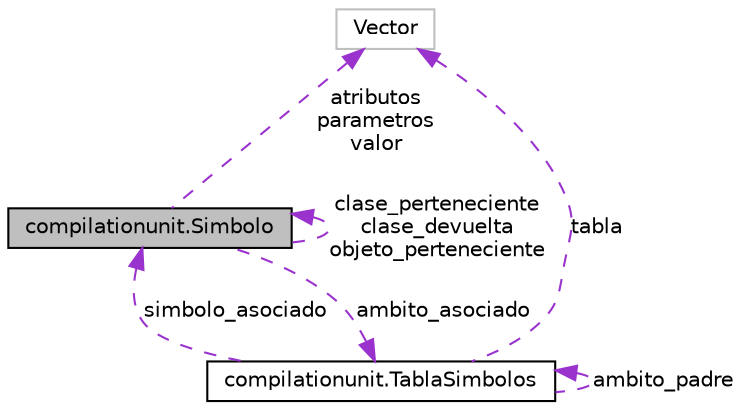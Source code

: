 digraph G
{
  edge [fontname="Helvetica",fontsize="10",labelfontname="Helvetica",labelfontsize="10"];
  node [fontname="Helvetica",fontsize="10",shape=record];
  Node1 [label="compilationunit.Simbolo",height=0.2,width=0.4,color="black", fillcolor="grey75", style="filled" fontcolor="black"];
  Node2 -> Node1 [dir=back,color="darkorchid3",fontsize="10",style="dashed",label="atributos\nparametros\nvalor",fontname="Helvetica"];
  Node2 [label="Vector",height=0.2,width=0.4,color="grey75", fillcolor="white", style="filled"];
  Node1 -> Node1 [dir=back,color="darkorchid3",fontsize="10",style="dashed",label="clase_perteneciente\nclase_devuelta\nobjeto_perteneciente",fontname="Helvetica"];
  Node3 -> Node1 [dir=back,color="darkorchid3",fontsize="10",style="dashed",label="ambito_asociado",fontname="Helvetica"];
  Node3 [label="compilationunit.TablaSimbolos",height=0.2,width=0.4,color="black", fillcolor="white", style="filled",URL="$classcompilationunit_1_1_tabla_simbolos.html"];
  Node2 -> Node3 [dir=back,color="darkorchid3",fontsize="10",style="dashed",label="tabla",fontname="Helvetica"];
  Node1 -> Node3 [dir=back,color="darkorchid3",fontsize="10",style="dashed",label="simbolo_asociado",fontname="Helvetica"];
  Node3 -> Node3 [dir=back,color="darkorchid3",fontsize="10",style="dashed",label="ambito_padre",fontname="Helvetica"];
}
